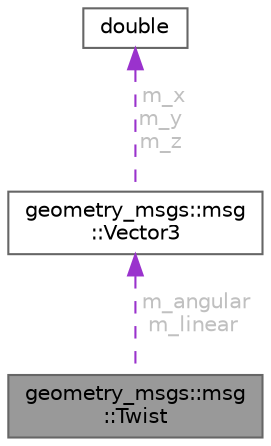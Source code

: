 digraph "geometry_msgs::msg::Twist"
{
 // INTERACTIVE_SVG=YES
 // LATEX_PDF_SIZE
  bgcolor="transparent";
  edge [fontname=Helvetica,fontsize=10,labelfontname=Helvetica,labelfontsize=10];
  node [fontname=Helvetica,fontsize=10,shape=box,height=0.2,width=0.4];
  Node1 [id="Node000001",label="geometry_msgs::msg\l::Twist",height=0.2,width=0.4,color="gray40", fillcolor="grey60", style="filled", fontcolor="black",tooltip="This class represents the structure Twist defined by the user in the IDL file."];
  Node2 -> Node1 [id="edge1_Node000001_Node000002",dir="back",color="darkorchid3",style="dashed",tooltip=" ",label=" m_angular\nm_linear",fontcolor="grey" ];
  Node2 [id="Node000002",label="geometry_msgs::msg\l::Vector3",height=0.2,width=0.4,color="gray40", fillcolor="white", style="filled",URL="$df/d66/classgeometry__msgs_1_1msg_1_1Vector3.html",tooltip="This class represents the structure Vector3 defined by the user in the IDL file."];
  Node3 -> Node2 [id="edge2_Node000002_Node000003",dir="back",color="darkorchid3",style="dashed",tooltip=" ",label=" m_x\nm_y\nm_z",fontcolor="grey" ];
  Node3 [id="Node000003",label="double",height=0.2,width=0.4,color="gray40", fillcolor="white", style="filled",tooltip=" "];
}
